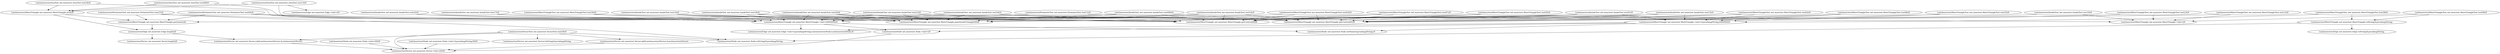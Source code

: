 digraph method {
    "Lnet/mooctest/AreaTest net.mooctest.AreaTest.test13()V" -> "Lnet/mooctest/MoreTriangle net.mooctest.MoreTriangle.<init>(DDDDDD)V";
    "Lnet/mooctest/AreaTest net.mooctest.AreaTest.test13()V" -> "Lnet/mooctest/Edge net.mooctest.Edge.<init>()V";
    "Lnet/mooctest/AreaTest net.mooctest.AreaTest.test13()V" -> "Lnet/mooctest/MoreTriangle net.mooctest.MoreTriangle.area()D";
    "Lnet/mooctest/PerimeterTest net.mooctest.PerimeterTest.test11()V" -> "Lnet/mooctest/MoreTriangle net.mooctest.MoreTriangle.perimeter()D";
    "Lnet/mooctest/PerimeterTest net.mooctest.PerimeterTest.test11()V" -> "Lnet/mooctest/MoreTriangle net.mooctest.MoreTriangle.<init>()V";
    "Lnet/mooctest/InsideTest net.mooctest.InsideTest.test14()V" -> "Lnet/mooctest/MoreTriangle net.mooctest.MoreTriangle.pointInsideTriangle(DD)Z";
    "Lnet/mooctest/InsideTest net.mooctest.InsideTest.test14()V" -> "Lnet/mooctest/MoreTriangle net.mooctest.MoreTriangle.<init>(DDDDDD)V";
    "Lnet/mooctest/InsideTest net.mooctest.InsideTest.test14()V" -> "Lnet/mooctest/MoreTriangle net.mooctest.MoreTriangle.getCentroidX()D";
    "Lnet/mooctest/InsideTest net.mooctest.InsideTest.test14()V" -> "Lnet/mooctest/MoreTriangle net.mooctest.MoreTriangle.getCentroidY()D";
    "Lnet/mooctest/InsideTest net.mooctest.InsideTest.test01()V" -> "Lnet/mooctest/MoreTriangle net.mooctest.MoreTriangle.pointInsideTriangle(DD)Z";
    "Lnet/mooctest/InsideTest net.mooctest.InsideTest.test01()V" -> "Lnet/mooctest/MoreTriangle net.mooctest.MoreTriangle.<init>(Ljava/lang/String;DDDDDD)V";
    "Lnet/mooctest/InsideTest net.mooctest.InsideTest.test01()V" -> "Lnet/mooctest/MoreTriangle net.mooctest.MoreTriangle.getCentroidY()D";
    "Lnet/mooctest/InsideTest net.mooctest.InsideTest.test01()V" -> "Lnet/mooctest/MoreTriangle net.mooctest.MoreTriangle.getCentroidX()D";
    "Lnet/mooctest/InsideTest net.mooctest.InsideTest.test19()V" -> "Lnet/mooctest/MoreTriangle net.mooctest.MoreTriangle.pointInsideTriangle(DD)Z";
    "Lnet/mooctest/InsideTest net.mooctest.InsideTest.test19()V" -> "Lnet/mooctest/MoreTriangle net.mooctest.MoreTriangle.<init>(DDDDDD)V";
    "Lnet/mooctest/InsideTest net.mooctest.InsideTest.test19()V" -> "Lnet/mooctest/MoreTriangle net.mooctest.MoreTriangle.getCentroidY()D";
    "Lnet/mooctest/InsideTest net.mooctest.InsideTest.test19()V" -> "Lnet/mooctest/MoreTriangle net.mooctest.MoreTriangle.getCentroidX()D";
    "Lnet/mooctest/AreaTest net.mooctest.AreaTest.test24()V" -> "Lnet/mooctest/MoreTriangle net.mooctest.MoreTriangle.<init>(DDDDDD)V";
    "Lnet/mooctest/AreaTest net.mooctest.AreaTest.test24()V" -> "Lnet/mooctest/MoreTriangle net.mooctest.MoreTriangle.area()D";
    "Lnet/mooctest/Edge net.mooctest.Edge.length()D" -> "Lnet/mooctest/Vector net.mooctest.Vector.length()D";
    "Lnet/mooctest/Edge net.mooctest.Edge.length()D" -> "Lnet/mooctest/Vector net.mooctest.Vector.sub(Lnet/mooctest/Vector;)Lnet/mooctest/Vector;";
    "Lnet/mooctest/MoreTriangleTest net.mooctest.MoreTriangleTest.test06()V" -> "Lnet/mooctest/MoreTriangle net.mooctest.MoreTriangle.<init>(Ljava/lang/String;DDDDDD)V";
    "Lnet/mooctest/MoreTriangleTest net.mooctest.MoreTriangleTest.test06()V" -> "Lnet/mooctest/MoreTriangle net.mooctest.MoreTriangle.getCentroidY()D";
    "Lnet/mooctest/MoreTriangleTest net.mooctest.MoreTriangleTest.test06()V" -> "Lnet/mooctest/MoreTriangle net.mooctest.MoreTriangle.getCentroidX()D";
    "Lnet/mooctest/InsideTest net.mooctest.InsideTest.test20()V" -> "Lnet/mooctest/MoreTriangle net.mooctest.MoreTriangle.pointInsideTriangle(DD)Z";
    "Lnet/mooctest/InsideTest net.mooctest.InsideTest.test20()V" -> "Lnet/mooctest/MoreTriangle net.mooctest.MoreTriangle.<init>(DDDDDD)V";
    "Lnet/mooctest/InsideTest net.mooctest.InsideTest.test20()V" -> "Lnet/mooctest/MoreTriangle net.mooctest.MoreTriangle.getCentroidX()D";
    "Lnet/mooctest/InsideTest net.mooctest.InsideTest.test20()V" -> "Lnet/mooctest/MoreTriangle net.mooctest.MoreTriangle.getCentroidY()D";
    "Lnet/mooctest/MoreTriangleTest net.mooctest.MoreTriangleTest.test25()V" -> "Lnet/mooctest/MoreTriangle net.mooctest.MoreTriangle.<init>(Ljava/lang/String;DDDDDD)V";
    "Lnet/mooctest/MoreTriangleTest net.mooctest.MoreTriangleTest.test25()V" -> "Lnet/mooctest/MoreTriangle net.mooctest.MoreTriangle.getCentroidY()D";
    "Lnet/mooctest/PerimeterTest net.mooctest.PerimeterTest.test27()V" -> "Lnet/mooctest/MoreTriangle net.mooctest.MoreTriangle.<init>(DDDDDD)V";
    "Lnet/mooctest/PerimeterTest net.mooctest.PerimeterTest.test27()V" -> "Lnet/mooctest/Node net.mooctest.Node.toString()Ljava/lang/String;";
    "Lnet/mooctest/PerimeterTest net.mooctest.PerimeterTest.test27()V" -> "Lnet/mooctest/MoreTriangle net.mooctest.MoreTriangle.perimeter()D";
    "Lnet/mooctest/MoreTriangleTest net.mooctest.MoreTriangleTest.test12()V" -> "Lnet/mooctest/MoreTriangle net.mooctest.MoreTriangle.getCentroidY()D";
    "Lnet/mooctest/MoreTriangleTest net.mooctest.MoreTriangleTest.test12()V" -> "Lnet/mooctest/MoreTriangle net.mooctest.MoreTriangle.<init>()V";
    "Lnet/mooctest/Node net.mooctest.Node.<init>(Ljava/lang/String;DD)V" -> "Lnet/mooctest/Vector net.mooctest.Vector.<init>(DD)V";
    "Lnet/mooctest/MoreTriangle net.mooctest.MoreTriangle.<init>(Ljava/lang/String;DDDDDD)V" -> "Lnet/mooctest/Node net.mooctest.Node.<init>()V";
    "Lnet/mooctest/MoreTriangle net.mooctest.MoreTriangle.<init>(Ljava/lang/String;DDDDDD)V" -> "Lnet/mooctest/Edge net.mooctest.Edge.<init>(Ljava/lang/String;Lnet/mooctest/Node;Lnet/mooctest/Node;)V";
    "Lnet/mooctest/MoreTriangle net.mooctest.MoreTriangle.<init>(Ljava/lang/String;DDDDDD)V" -> "Lnet/mooctest/Node net.mooctest.Node.setName(Ljava/lang/String;)V";
    "Lnet/mooctest/InsideTest net.mooctest.InsideTest.test17()V" -> "Lnet/mooctest/MoreTriangle net.mooctest.MoreTriangle.pointInsideTriangle(DD)Z";
    "Lnet/mooctest/InsideTest net.mooctest.InsideTest.test17()V" -> "Lnet/mooctest/MoreTriangle net.mooctest.MoreTriangle.<init>(DDDDDD)V";
    "Lnet/mooctest/InsideTest net.mooctest.InsideTest.test17()V" -> "Lnet/mooctest/MoreTriangle net.mooctest.MoreTriangle.getCentroidX()D";
    "Lnet/mooctest/AreaTest net.mooctest.AreaTest.test08()V" -> "Lnet/mooctest/MoreTriangle net.mooctest.MoreTriangle.<init>(DDDDDD)V";
    "Lnet/mooctest/AreaTest net.mooctest.AreaTest.test08()V" -> "Lnet/mooctest/MoreTriangle net.mooctest.MoreTriangle.area()D";
    "Lnet/mooctest/MoreTriangleTest net.mooctest.MoreTriangleTest.test23()V" -> "Lnet/mooctest/MoreTriangle net.mooctest.MoreTriangle.getCentroidX()D";
    "Lnet/mooctest/MoreTriangleTest net.mooctest.MoreTriangleTest.test23()V" -> "Lnet/mooctest/MoreTriangle net.mooctest.MoreTriangle.<init>()V";
    "Lnet/mooctest/MoreTriangleTest net.mooctest.MoreTriangleTest.test09()V" -> "Lnet/mooctest/MoreTriangle net.mooctest.MoreTriangle.toString()Ljava/lang/String;";
    "Lnet/mooctest/MoreTriangleTest net.mooctest.MoreTriangleTest.test09()V" -> "Lnet/mooctest/MoreTriangle net.mooctest.MoreTriangle.<init>()V";
    "Lnet/mooctest/Vector net.mooctest.Vector.add(Lnet/mooctest/Vector;)Lnet/mooctest/Vector;" -> "Lnet/mooctest/Vector net.mooctest.Vector.<init>(DD)V";
    "Lnet/mooctest/MoreTriangleTest net.mooctest.MoreTriangleTest.test28()V" -> "Lnet/mooctest/MoreTriangle net.mooctest.MoreTriangle.toString()Ljava/lang/String;";
    "Lnet/mooctest/MoreTriangleTest net.mooctest.MoreTriangleTest.test28()V" -> "Lnet/mooctest/MoreTriangle net.mooctest.MoreTriangle.<init>(Ljava/lang/String;DDDDDD)V";
    "Lnet/mooctest/InsideTest net.mooctest.InsideTest.test10()V" -> "Lnet/mooctest/MoreTriangle net.mooctest.MoreTriangle.pointInsideTriangle(DD)Z";
    "Lnet/mooctest/InsideTest net.mooctest.InsideTest.test10()V" -> "Lnet/mooctest/MoreTriangle net.mooctest.MoreTriangle.<init>()V";
    "Lnet/mooctest/Vector net.mooctest.Vector.sub(Lnet/mooctest/Vector;)Lnet/mooctest/Vector;" -> "Lnet/mooctest/Vector net.mooctest.Vector.<init>(DD)V";
    "Lnet/mooctest/InsideTest net.mooctest.InsideTest.test15()V" -> "Lnet/mooctest/MoreTriangle net.mooctest.MoreTriangle.pointInsideTriangle(DD)Z";
    "Lnet/mooctest/InsideTest net.mooctest.InsideTest.test15()V" -> "Lnet/mooctest/MoreTriangle net.mooctest.MoreTriangle.<init>(Ljava/lang/String;DDDDDD)V";
    "Lnet/mooctest/InsideTest net.mooctest.InsideTest.test15()V" -> "Lnet/mooctest/MoreTriangle net.mooctest.MoreTriangle.getCentroidY()D";
    "Lnet/mooctest/InsideTest net.mooctest.InsideTest.test15()V" -> "Lnet/mooctest/MoreTriangle net.mooctest.MoreTriangle.getCentroidX()D";
    "Lnet/mooctest/MoreTriangleTest net.mooctest.MoreTriangleTest.test02()V" -> "Lnet/mooctest/MoreTriangle net.mooctest.MoreTriangle.<init>(Ljava/lang/String;DDDDDD)V";
    "Lnet/mooctest/MoreTriangleTest net.mooctest.MoreTriangleTest.test02()V" -> "Lnet/mooctest/MoreTriangle net.mooctest.MoreTriangle.getCentroidY()D";
    "Lnet/mooctest/MoreTriangleTest net.mooctest.MoreTriangleTest.test02()V" -> "Lnet/mooctest/MoreTriangle net.mooctest.MoreTriangle.getCentroidX()D";
    "Lnet/mooctest/PerimeterTest net.mooctest.PerimeterTest.test04()V" -> "Lnet/mooctest/MoreTriangle net.mooctest.MoreTriangle.<init>(DDDDDD)V";
    "Lnet/mooctest/PerimeterTest net.mooctest.PerimeterTest.test04()V" -> "Lnet/mooctest/MoreTriangle net.mooctest.MoreTriangle.perimeter()D";
    "Lnet/mooctest/PerimeterTest net.mooctest.PerimeterTest.test04()V" -> "Lnet/mooctest/MoreTriangle net.mooctest.MoreTriangle.getCentroidY()D";
    "Lnet/mooctest/MoreTriangle net.mooctest.MoreTriangle.<init>(DDDDDD)V" -> "Lnet/mooctest/Node net.mooctest.Node.<init>()V";
    "Lnet/mooctest/MoreTriangle net.mooctest.MoreTriangle.<init>(DDDDDD)V" -> "Lnet/mooctest/Edge net.mooctest.Edge.<init>(Ljava/lang/String;Lnet/mooctest/Node;Lnet/mooctest/Node;)V";
    "Lnet/mooctest/MoreTriangle net.mooctest.MoreTriangle.<init>(DDDDDD)V" -> "Lnet/mooctest/Node net.mooctest.Node.setName(Ljava/lang/String;)V";
    "Lnet/mooctest/MoreTriangleTest net.mooctest.MoreTriangleTest.test07()V" -> "Lnet/mooctest/MoreTriangle net.mooctest.MoreTriangle.<init>(DDDDDD)V";
    "Lnet/mooctest/MoreTriangleTest net.mooctest.MoreTriangleTest.test07()V" -> "Lnet/mooctest/MoreTriangle net.mooctest.MoreTriangle.getCentroidX()D";
    "Lnet/mooctest/MoreTriangleTest net.mooctest.MoreTriangleTest.test07()V" -> "Lnet/mooctest/MoreTriangle net.mooctest.MoreTriangle.getCentroidY()D";
    "Lnet/mooctest/InsideTest net.mooctest.InsideTest.test21()V" -> "Lnet/mooctest/MoreTriangle net.mooctest.MoreTriangle.pointInsideTriangle(DD)Z";
    "Lnet/mooctest/InsideTest net.mooctest.InsideTest.test21()V" -> "Lnet/mooctest/MoreTriangle net.mooctest.MoreTriangle.<init>(DDDDDD)V";
    "Lnet/mooctest/InsideTest net.mooctest.InsideTest.test21()V" -> "Lnet/mooctest/MoreTriangle net.mooctest.MoreTriangle.getCentroidY()D";
    "Lnet/mooctest/InsideTest net.mooctest.InsideTest.test21()V" -> "Lnet/mooctest/MoreTriangle net.mooctest.MoreTriangle.getCentroidX()D";
    "Lnet/mooctest/Node net.mooctest.Node.<init>()V" -> "Lnet/mooctest/Vector net.mooctest.Vector.<init>(DD)V";
    "Lnet/mooctest/MoreTriangle net.mooctest.MoreTriangle.area()D" -> "Lnet/mooctest/Edge net.mooctest.Edge.length()D";
    "Lnet/mooctest/MoreTriangle net.mooctest.MoreTriangle.area()D" -> "Lnet/mooctest/MoreTriangle net.mooctest.MoreTriangle.perimeter()D";
    "Lnet/mooctest/MoreTriangleTest net.mooctest.MoreTriangleTest.test26()V" -> "Lnet/mooctest/MoreTriangle net.mooctest.MoreTriangle.<init>(DDDDDD)V";
    "Lnet/mooctest/MoreTriangleTest net.mooctest.MoreTriangleTest.test26()V" -> "Lnet/mooctest/MoreTriangle net.mooctest.MoreTriangle.getCentroidX()D";
    "Lnet/mooctest/VectorTest net.mooctest.VectorTest.test29()V" -> "Lnet/mooctest/Vector net.mooctest.Vector.toString()Ljava/lang/String;";
    "Lnet/mooctest/VectorTest net.mooctest.VectorTest.test29()V" -> "Lnet/mooctest/Vector net.mooctest.Vector.add(Lnet/mooctest/Vector;)Lnet/mooctest/Vector;";
    "Lnet/mooctest/VectorTest net.mooctest.VectorTest.test29()V" -> "Lnet/mooctest/Node net.mooctest.Node.toString()Ljava/lang/String;";
    "Lnet/mooctest/VectorTest net.mooctest.VectorTest.test29()V" -> "Lnet/mooctest/Vector net.mooctest.Vector.<init>(DD)V";
    "Lnet/mooctest/VectorTest net.mooctest.VectorTest.test29()V" -> "Lnet/mooctest/Vector net.mooctest.Vector.sub(Lnet/mooctest/Vector;)Lnet/mooctest/Vector;";
    "Lnet/mooctest/MoreTriangle net.mooctest.MoreTriangle.perimeter()D" -> "Lnet/mooctest/Edge net.mooctest.Edge.length()D";
    "Lnet/mooctest/InsideTest net.mooctest.InsideTest.test18()V" -> "Lnet/mooctest/MoreTriangle net.mooctest.MoreTriangle.pointInsideTriangle(DD)Z";
    "Lnet/mooctest/InsideTest net.mooctest.InsideTest.test18()V" -> "Lnet/mooctest/MoreTriangle net.mooctest.MoreTriangle.<init>(DDDDDD)V";
    "Lnet/mooctest/InsideTest net.mooctest.InsideTest.test18()V" -> "Lnet/mooctest/MoreTriangle net.mooctest.MoreTriangle.getCentroidX()D";
    "Lnet/mooctest/InsideTest net.mooctest.InsideTest.test18()V" -> "Lnet/mooctest/MoreTriangle net.mooctest.MoreTriangle.getCentroidY()D";
    "Lnet/mooctest/MoreTriangleTest net.mooctest.MoreTriangleTest.test05()V" -> "Lnet/mooctest/MoreTriangle net.mooctest.MoreTriangle.<init>(DDDDDD)V";
    "Lnet/mooctest/MoreTriangleTest net.mooctest.MoreTriangleTest.test05()V" -> "Lnet/mooctest/MoreTriangle net.mooctest.MoreTriangle.getCentroidY()D";
    "Lnet/mooctest/MoreTriangleTest net.mooctest.MoreTriangleTest.test05()V" -> "Lnet/mooctest/MoreTriangle net.mooctest.MoreTriangle.getCentroidX()D";
    "Lnet/mooctest/InsideTest net.mooctest.InsideTest.test000()V" -> "Lnet/mooctest/MoreTriangle net.mooctest.MoreTriangle.pointInsideTriangle(DD)Z";
    "Lnet/mooctest/InsideTest net.mooctest.InsideTest.test000()V" -> "Lnet/mooctest/MoreTriangle net.mooctest.MoreTriangle.<init>(DDDDDD)V";
    "Lnet/mooctest/InsideTest net.mooctest.InsideTest.test000()V" -> "Lnet/mooctest/MoreTriangle net.mooctest.MoreTriangle.getCentroidY()D";
    "Lnet/mooctest/InsideTest net.mooctest.InsideTest.test000()V" -> "Lnet/mooctest/MoreTriangle net.mooctest.MoreTriangle.getCentroidX()D";
    "Lnet/mooctest/MoreTriangle net.mooctest.MoreTriangle.toString()Ljava/lang/String;" -> "Lnet/mooctest/Node net.mooctest.Node.toString()Ljava/lang/String;";
    "Lnet/mooctest/MoreTriangle net.mooctest.MoreTriangle.toString()Ljava/lang/String;" -> "Lnet/mooctest/Edge net.mooctest.Edge.toString()Ljava/lang/String;";
    "Lnet/mooctest/InsideTest net.mooctest.InsideTest.test16()V" -> "Lnet/mooctest/MoreTriangle net.mooctest.MoreTriangle.pointInsideTriangle(DD)Z";
    "Lnet/mooctest/InsideTest net.mooctest.InsideTest.test16()V" -> "Lnet/mooctest/MoreTriangle net.mooctest.MoreTriangle.<init>(DDDDDD)V";
    "Lnet/mooctest/InsideTest net.mooctest.InsideTest.test16()V" -> "Lnet/mooctest/MoreTriangle net.mooctest.MoreTriangle.getCentroidY()D";
    "Lnet/mooctest/InsideTest net.mooctest.InsideTest.test16()V" -> "Lnet/mooctest/MoreTriangle net.mooctest.MoreTriangle.getCentroidX()D";
    "Lnet/mooctest/Node net.mooctest.Node.<init>(DD)V" -> "Lnet/mooctest/Vector net.mooctest.Vector.<init>(DD)V";
    "Lnet/mooctest/MoreTriangleTest net.mooctest.MoreTriangleTest.test03()V" -> "Lnet/mooctest/MoreTriangle net.mooctest.MoreTriangle.<init>(DDDDDD)V";
    "Lnet/mooctest/MoreTriangleTest net.mooctest.MoreTriangleTest.test03()V" -> "Lnet/mooctest/MoreTriangle net.mooctest.MoreTriangle.getCentroidX()D";
    "Lnet/mooctest/MoreTriangleTest net.mooctest.MoreTriangleTest.test03()V" -> "Lnet/mooctest/MoreTriangle net.mooctest.MoreTriangle.getCentroidY()D";
    "Lnet/mooctest/InsideTest net.mooctest.InsideTest.test22()V" -> "Lnet/mooctest/MoreTriangle net.mooctest.MoreTriangle.pointInsideTriangle(DD)Z";
    "Lnet/mooctest/InsideTest net.mooctest.InsideTest.test22()V" -> "Lnet/mooctest/MoreTriangle net.mooctest.MoreTriangle.<init>(DDDDDD)V";
}